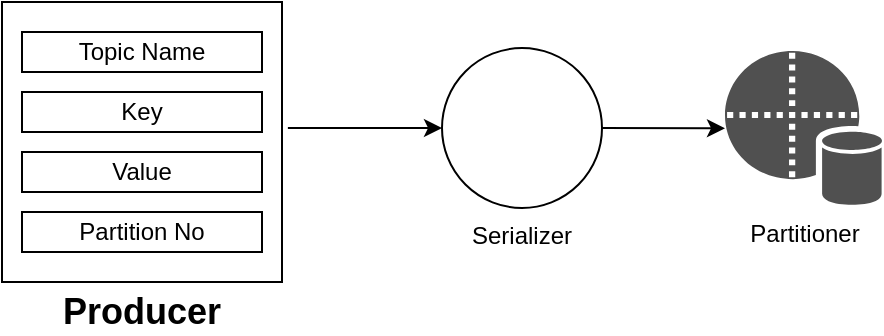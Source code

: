 <mxfile version="14.3.0" type="github">
  <diagram id="rQ7lzFE1rU9MFjIQwCvu" name="Page-1">
    <mxGraphModel dx="868" dy="427" grid="1" gridSize="10" guides="1" tooltips="1" connect="1" arrows="1" fold="1" page="1" pageScale="1" pageWidth="850" pageHeight="1100" math="0" shadow="0">
      <root>
        <mxCell id="0" />
        <mxCell id="1" parent="0" />
        <mxCell id="2j8U9glYbAVxh-7KGH8s-2" value="" style="whiteSpace=wrap;html=1;aspect=fixed;" vertex="1" parent="1">
          <mxGeometry x="60" y="735" width="140" height="140" as="geometry" />
        </mxCell>
        <mxCell id="2j8U9glYbAVxh-7KGH8s-3" value="Producer" style="text;html=1;strokeColor=none;fillColor=none;align=center;verticalAlign=middle;whiteSpace=wrap;rounded=0;fontStyle=1;fontSize=18;" vertex="1" parent="1">
          <mxGeometry x="110" y="880" width="40" height="20" as="geometry" />
        </mxCell>
        <mxCell id="2j8U9glYbAVxh-7KGH8s-4" value="Topic Name" style="rounded=0;whiteSpace=wrap;html=1;" vertex="1" parent="1">
          <mxGeometry x="70" y="750" width="120" height="20" as="geometry" />
        </mxCell>
        <mxCell id="2j8U9glYbAVxh-7KGH8s-5" value="Key" style="rounded=0;whiteSpace=wrap;html=1;" vertex="1" parent="1">
          <mxGeometry x="70" y="780" width="120" height="20" as="geometry" />
        </mxCell>
        <mxCell id="2j8U9glYbAVxh-7KGH8s-6" value="Value" style="rounded=0;whiteSpace=wrap;html=1;" vertex="1" parent="1">
          <mxGeometry x="70" y="810" width="120" height="20" as="geometry" />
        </mxCell>
        <mxCell id="2j8U9glYbAVxh-7KGH8s-9" value="Partition No" style="rounded=0;whiteSpace=wrap;html=1;" vertex="1" parent="1">
          <mxGeometry x="70" y="840" width="120" height="20" as="geometry" />
        </mxCell>
        <mxCell id="2j8U9glYbAVxh-7KGH8s-10" value="" style="endArrow=classic;html=1;fontSize=18;exitX=1.021;exitY=0.45;exitDx=0;exitDy=0;exitPerimeter=0;" edge="1" parent="1" source="2j8U9glYbAVxh-7KGH8s-2" target="2j8U9glYbAVxh-7KGH8s-11">
          <mxGeometry width="50" height="50" relative="1" as="geometry">
            <mxPoint x="390" y="880" as="sourcePoint" />
            <mxPoint x="320" y="798" as="targetPoint" />
          </mxGeometry>
        </mxCell>
        <mxCell id="2j8U9glYbAVxh-7KGH8s-11" value="Serializer" style="ellipse;whiteSpace=wrap;html=1;aspect=fixed;labelPosition=center;verticalLabelPosition=bottom;align=center;verticalAlign=top;" vertex="1" parent="1">
          <mxGeometry x="280" y="758" width="80" height="80" as="geometry" />
        </mxCell>
        <mxCell id="2j8U9glYbAVxh-7KGH8s-12" value="" style="endArrow=classic;html=1;fontSize=18;exitX=1;exitY=0.5;exitDx=0;exitDy=0;" edge="1" parent="1" source="2j8U9glYbAVxh-7KGH8s-11" target="2j8U9glYbAVxh-7KGH8s-13">
          <mxGeometry width="50" height="50" relative="1" as="geometry">
            <mxPoint x="390" y="880" as="sourcePoint" />
            <mxPoint x="450" y="798" as="targetPoint" />
          </mxGeometry>
        </mxCell>
        <mxCell id="2j8U9glYbAVxh-7KGH8s-13" value="Partitioner" style="shadow=0;dashed=0;html=1;strokeColor=none;fillColor=#505050;labelPosition=center;verticalLabelPosition=bottom;verticalAlign=top;outlineConnect=0;align=center;shape=mxgraph.office.databases.database_partition_4;" vertex="1" parent="1">
          <mxGeometry x="421.5" y="759.5" width="78.5" height="77.5" as="geometry" />
        </mxCell>
      </root>
    </mxGraphModel>
  </diagram>
</mxfile>
